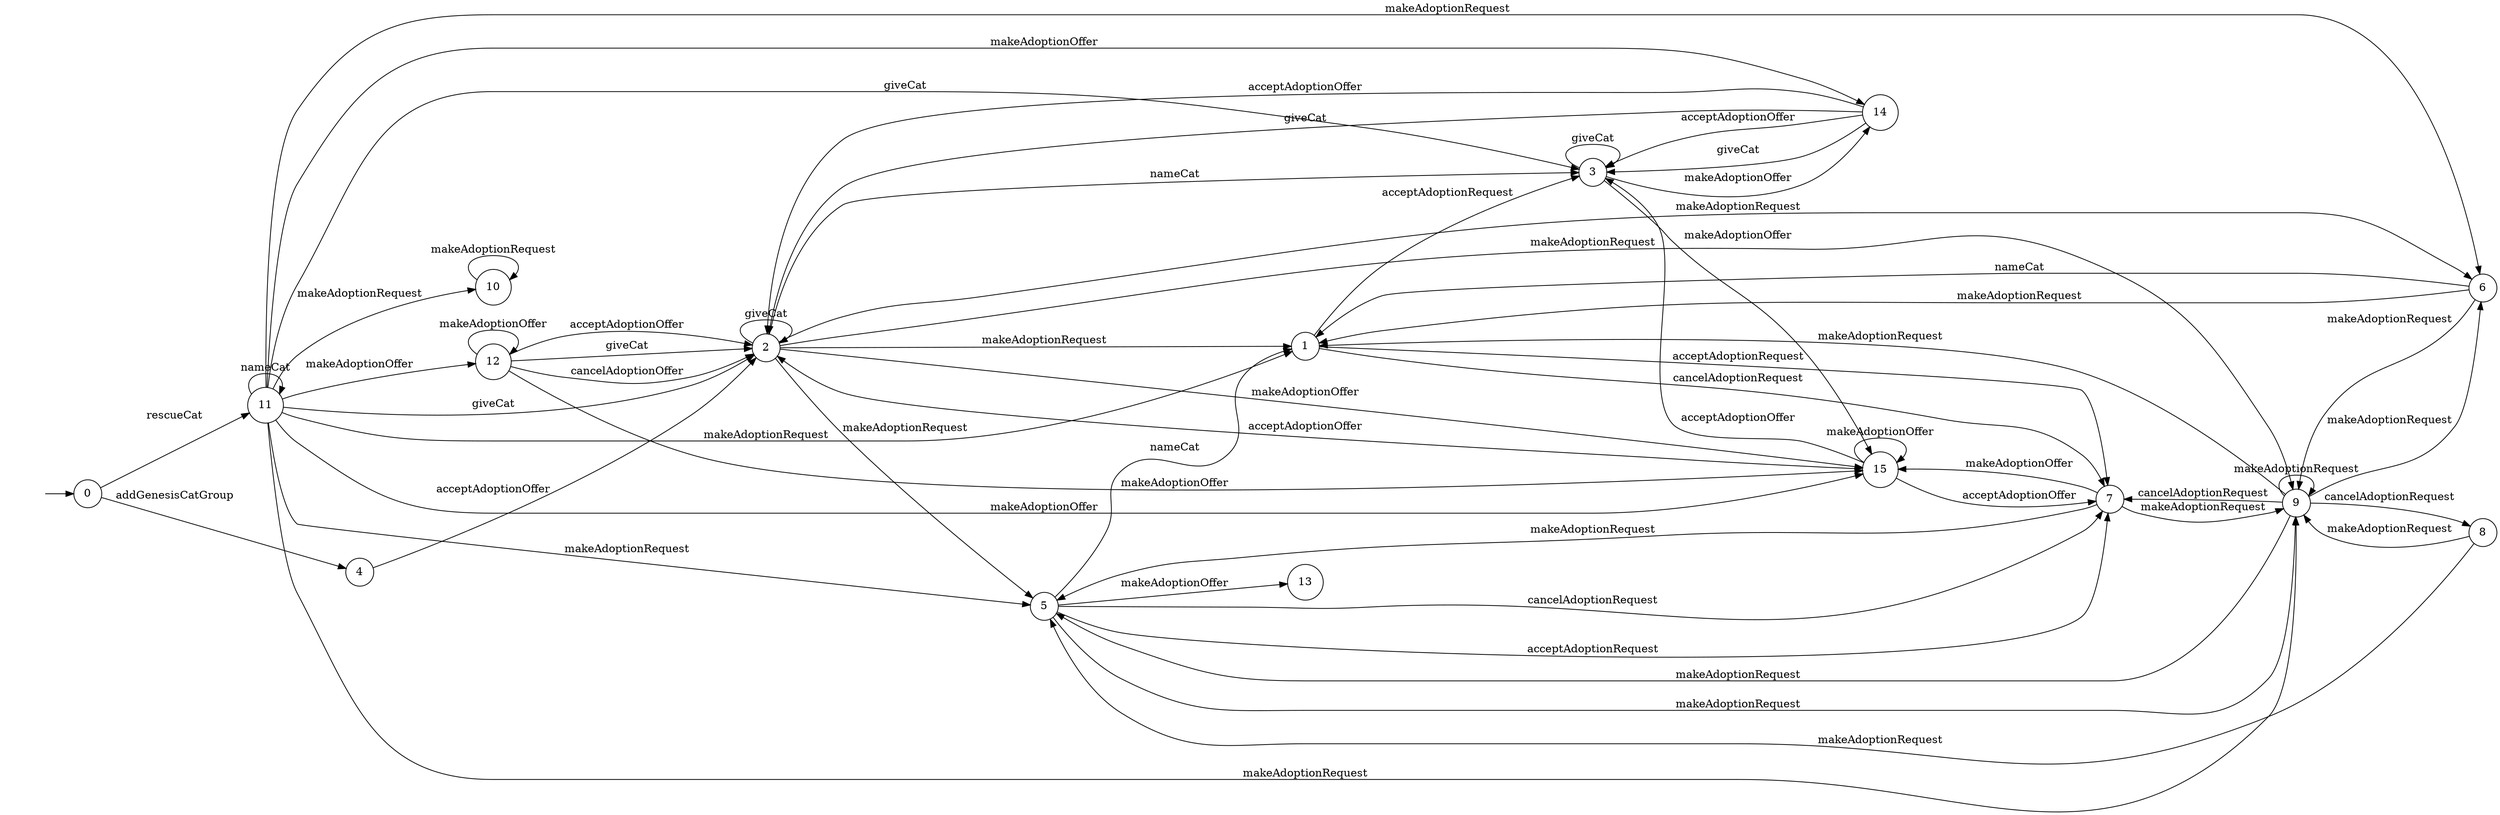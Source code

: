 digraph "Dapp-Automata-data/result/model-fix/0x60cd862c9c687a9de49aecdc3a99b74a4fc54ab6/MoonCatRescue/FSM-14" {
	graph [rankdir=LR]
	"" [label="" shape=plaintext]
	4 [label=4 shape=circle]
	5 [label=5 shape=circle]
	10 [label=10 shape=circle]
	1 [label=1 shape=circle]
	0 [label=0 shape=circle]
	6 [label=6 shape=circle]
	3 [label=3 shape=circle]
	14 [label=14 shape=circle]
	12 [label=12 shape=circle]
	15 [label=15 shape=circle]
	8 [label=8 shape=circle]
	2 [label=2 shape=circle]
	9 [label=9 shape=circle]
	11 [label=11 shape=circle]
	13 [label=13 shape=circle]
	7 [label=7 shape=circle]
	"" -> 0 [label=""]
	0 -> 11 [label=rescueCat]
	0 -> 4 [label=addGenesisCatGroup]
	4 -> 2 [label=acceptAdoptionOffer]
	7 -> 15 [label=makeAdoptionOffer]
	7 -> 9 [label=makeAdoptionRequest]
	7 -> 5 [label=makeAdoptionRequest]
	10 -> 10 [label=makeAdoptionRequest]
	9 -> 6 [label=makeAdoptionRequest]
	9 -> 5 [label=makeAdoptionRequest]
	9 -> 9 [label=makeAdoptionRequest]
	9 -> 1 [label=makeAdoptionRequest]
	9 -> 8 [label=cancelAdoptionRequest]
	9 -> 7 [label=cancelAdoptionRequest]
	8 -> 9 [label=makeAdoptionRequest]
	8 -> 5 [label=makeAdoptionRequest]
	6 -> 1 [label=nameCat]
	6 -> 9 [label=makeAdoptionRequest]
	6 -> 1 [label=makeAdoptionRequest]
	5 -> 1 [label=nameCat]
	5 -> 13 [label=makeAdoptionOffer]
	5 -> 9 [label=makeAdoptionRequest]
	5 -> 7 [label=acceptAdoptionRequest]
	5 -> 7 [label=cancelAdoptionRequest]
	15 -> 15 [label=makeAdoptionOffer]
	15 -> 3 [label=acceptAdoptionOffer]
	15 -> 7 [label=acceptAdoptionOffer]
	15 -> 2 [label=acceptAdoptionOffer]
	14 -> 3 [label=acceptAdoptionOffer]
	14 -> 2 [label=acceptAdoptionOffer]
	14 -> 3 [label=giveCat]
	14 -> 2 [label=giveCat]
	12 -> 15 [label=makeAdoptionOffer]
	12 -> 12 [label=makeAdoptionOffer]
	12 -> 2 [label=cancelAdoptionOffer]
	12 -> 2 [label=acceptAdoptionOffer]
	12 -> 2 [label=giveCat]
	1 -> 3 [label=acceptAdoptionRequest]
	1 -> 7 [label=acceptAdoptionRequest]
	1 -> 7 [label=cancelAdoptionRequest]
	3 -> 15 [label=makeAdoptionOffer]
	3 -> 14 [label=makeAdoptionOffer]
	3 -> 3 [label=giveCat]
	2 -> 3 [label=nameCat]
	2 -> 15 [label=makeAdoptionOffer]
	2 -> 2 [label=giveCat]
	2 -> 6 [label=makeAdoptionRequest]
	2 -> 5 [label=makeAdoptionRequest]
	2 -> 9 [label=makeAdoptionRequest]
	2 -> 1 [label=makeAdoptionRequest]
	11 -> 11 [label=nameCat]
	11 -> 15 [label=makeAdoptionOffer]
	11 -> 14 [label=makeAdoptionOffer]
	11 -> 12 [label=makeAdoptionOffer]
	11 -> 3 [label=giveCat]
	11 -> 2 [label=giveCat]
	11 -> 5 [label=makeAdoptionRequest]
	11 -> 10 [label=makeAdoptionRequest]
	11 -> 1 [label=makeAdoptionRequest]
	11 -> 6 [label=makeAdoptionRequest]
	11 -> 9 [label=makeAdoptionRequest]
}
